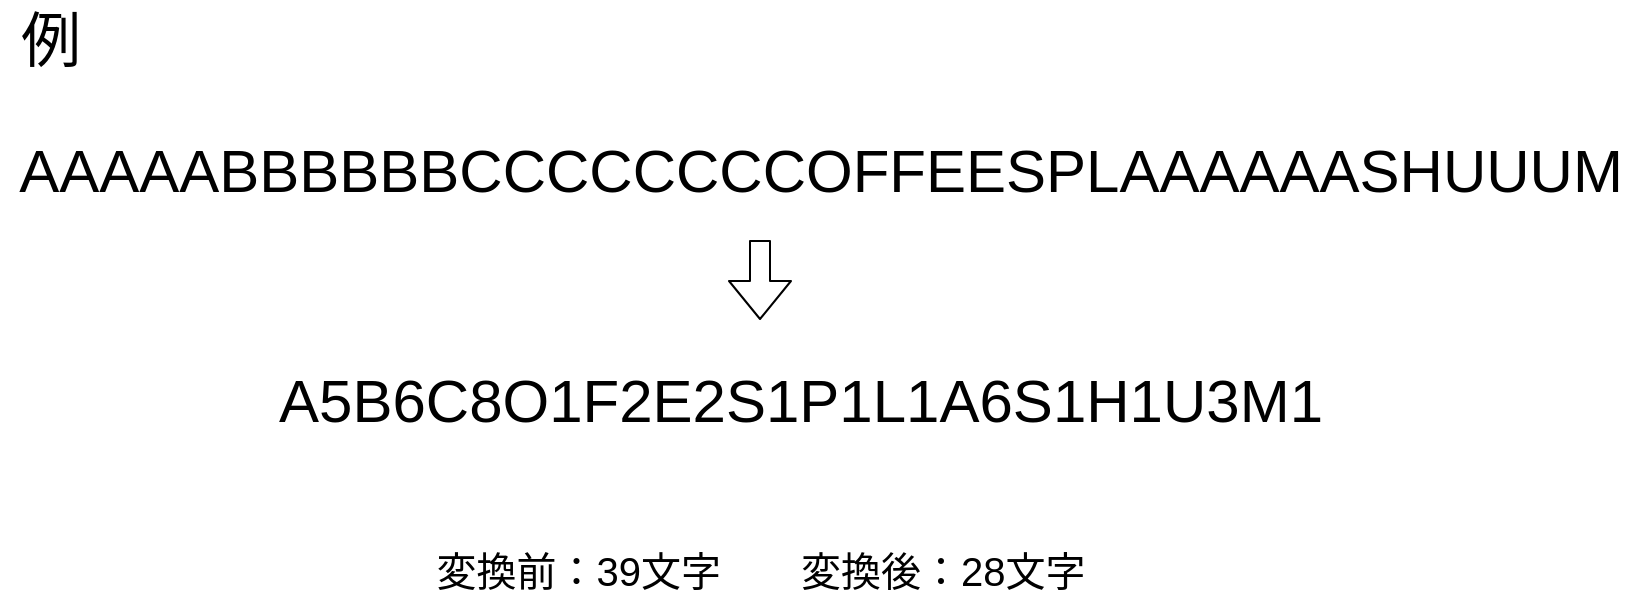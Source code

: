 <mxfile>
    <diagram id="ohgwgI82hTvLFhEl1N_d" name="ページ1">
        <mxGraphModel dx="1013" dy="771" grid="1" gridSize="10" guides="1" tooltips="1" connect="1" arrows="1" fold="1" page="1" pageScale="1" pageWidth="827" pageHeight="1169" math="0" shadow="0">
            <root>
                <mxCell id="0"/>
                <mxCell id="1" parent="0"/>
                <mxCell id="2" value="&lt;font style=&quot;font-size: 30px&quot;&gt;AAAAABBBBBBCCCCCCCCOFFEESPLAAAAAASHUUUM&lt;/font&gt;" style="text;html=1;align=center;verticalAlign=middle;resizable=0;points=[];autosize=1;strokeColor=none;fillColor=none;" parent="1" vertex="1">
                    <mxGeometry x="140" y="90" width="820" height="30" as="geometry"/>
                </mxCell>
                <mxCell id="4" value="" style="shape=flexArrow;endArrow=classic;html=1;fontSize=30;" parent="1" edge="1">
                    <mxGeometry width="50" height="50" relative="1" as="geometry">
                        <mxPoint x="520" y="140" as="sourcePoint"/>
                        <mxPoint x="520" y="180" as="targetPoint"/>
                    </mxGeometry>
                </mxCell>
                <mxCell id="5" value="A5B6C8O1F2E2S1P1L1A6S1H1U3M1" style="text;html=1;align=center;verticalAlign=middle;resizable=0;points=[];autosize=1;strokeColor=none;fillColor=none;fontSize=30;" parent="1" vertex="1">
                    <mxGeometry x="270" y="200" width="540" height="40" as="geometry"/>
                </mxCell>
                <mxCell id="6" value="例" style="text;html=1;align=center;verticalAlign=middle;resizable=0;points=[];autosize=1;strokeColor=none;fillColor=none;fontSize=30;" parent="1" vertex="1">
                    <mxGeometry x="140" y="20" width="50" height="40" as="geometry"/>
                </mxCell>
                <mxCell id="7" value="&lt;font color=&quot;#000000&quot;&gt;変換前：39文字　　変換後：28文字&lt;/font&gt;" style="text;html=1;align=center;verticalAlign=middle;resizable=0;points=[];autosize=1;strokeColor=none;fillColor=none;fontSize=20;fontColor=#000066;" vertex="1" parent="1">
                    <mxGeometry x="350" y="290" width="340" height="30" as="geometry"/>
                </mxCell>
            </root>
        </mxGraphModel>
    </diagram>
</mxfile>